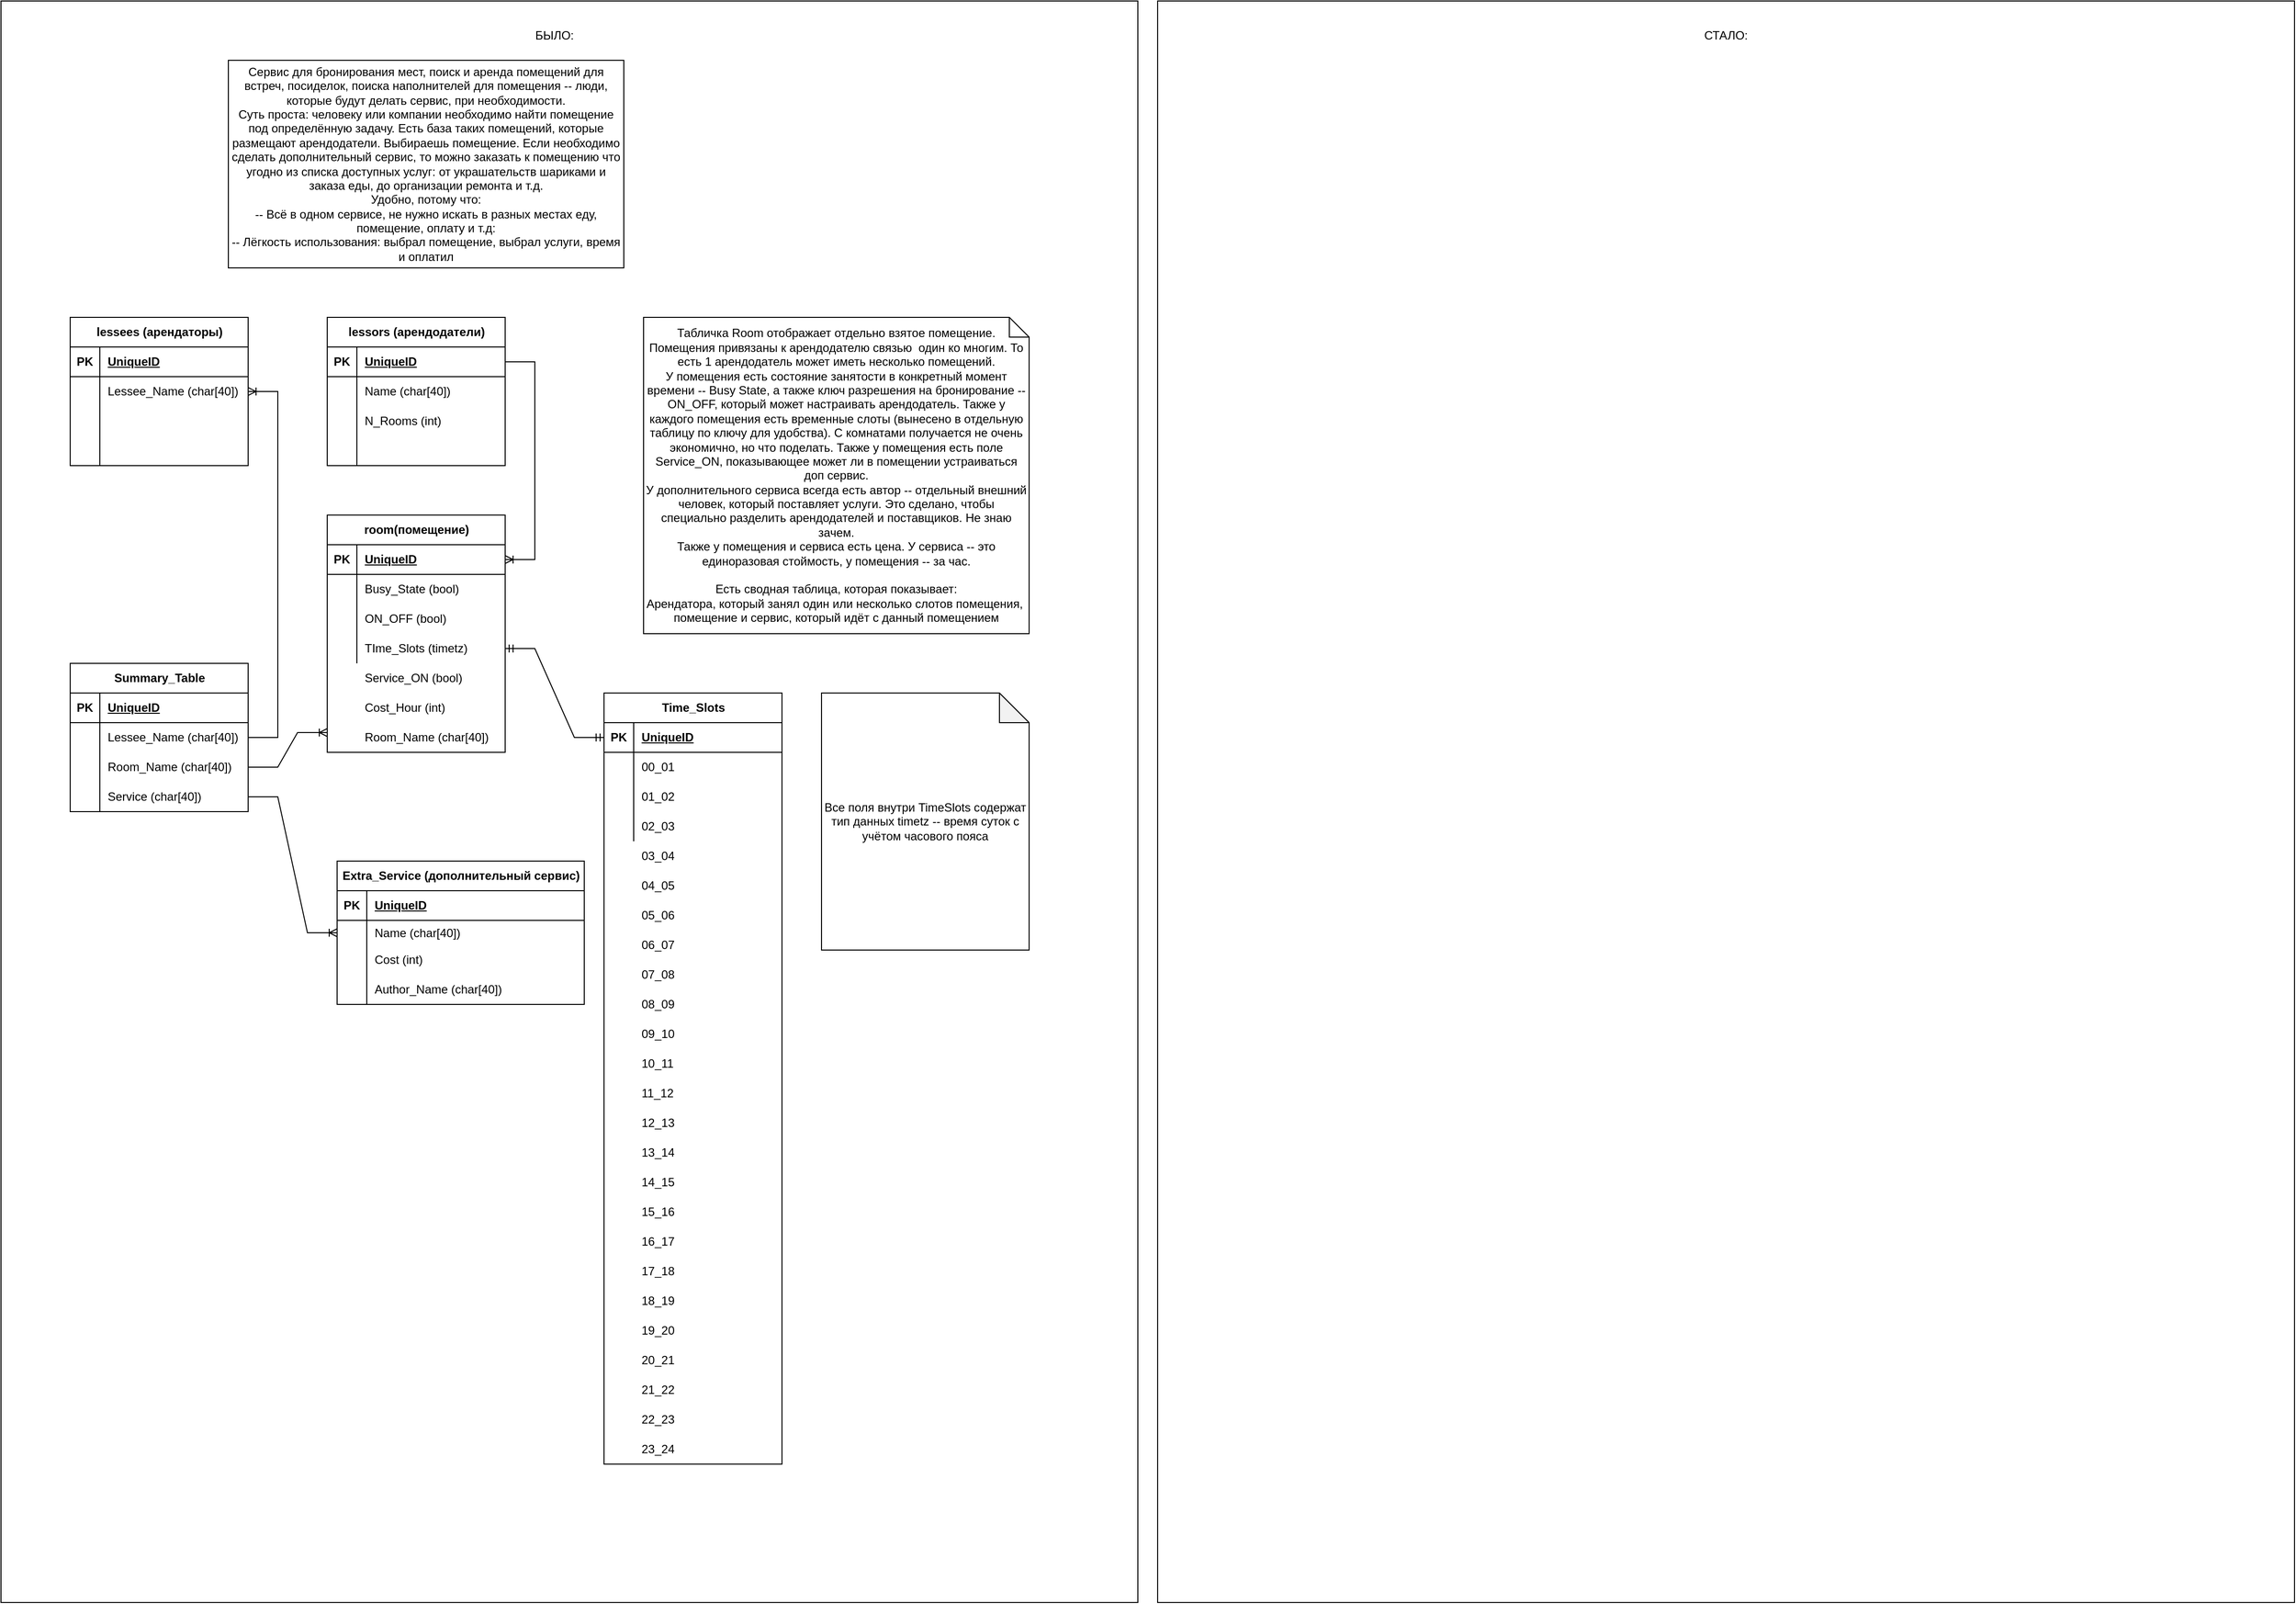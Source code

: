 <mxfile version="23.1.4" type="github">
  <diagram name="Страница — 1" id="QHvuzM4_7bhTK4eV4_A3">
    <mxGraphModel dx="1509" dy="1982" grid="1" gridSize="10" guides="1" tooltips="1" connect="1" arrows="1" fold="1" page="1" pageScale="1" pageWidth="827" pageHeight="1169" math="0" shadow="0">
      <root>
        <mxCell id="0" />
        <mxCell id="1" parent="0" />
        <mxCell id="b9qNtKHtkwHWVIjcZraK-2" value="" style="rounded=0;whiteSpace=wrap;html=1;" vertex="1" parent="1">
          <mxGeometry x="50" y="-10" width="1150" height="1620" as="geometry" />
        </mxCell>
        <mxCell id="x81Ue8g9M6F_Q3Sx8tyr-3" value="Сервис для бронирования мест, поиск и аренда помещений для встреч, посиделок, поиска наполнителей для помещения -- люди, которые будут делать сервис, при необходимости.&lt;br&gt;Суть проста: человеку или компании необходимо найти помещение под определённую задачу. Есть база таких помещений, которые размещают арендодатели. Выбираешь помещение. Если необходимо сделать дополнительный сервис, то можно заказать к помещению что угодно из списка доступных услуг: от украшательств шариками и заказа еды, до организации ремонта и т.д.&lt;br&gt;Удобно, потому что:&lt;br&gt;-- Всё в одном сервисе, не нужно искать в разных местах еду, помещение, оплату и т.д:&lt;br&gt;-- Лёгкость использования: выбрал помещение, выбрал услуги, время и оплатил" style="rounded=0;whiteSpace=wrap;html=1;" parent="1" vertex="1">
          <mxGeometry x="280" y="50" width="400" height="210" as="geometry" />
        </mxCell>
        <mxCell id="x81Ue8g9M6F_Q3Sx8tyr-5" value="lessees (арендаторы)" style="shape=table;startSize=30;container=1;collapsible=1;childLayout=tableLayout;fixedRows=1;rowLines=0;fontStyle=1;align=center;resizeLast=1;html=1;" parent="1" vertex="1">
          <mxGeometry x="120" y="310" width="180" height="150" as="geometry" />
        </mxCell>
        <mxCell id="x81Ue8g9M6F_Q3Sx8tyr-6" value="" style="shape=tableRow;horizontal=0;startSize=0;swimlaneHead=0;swimlaneBody=0;fillColor=none;collapsible=0;dropTarget=0;points=[[0,0.5],[1,0.5]];portConstraint=eastwest;top=0;left=0;right=0;bottom=1;" parent="x81Ue8g9M6F_Q3Sx8tyr-5" vertex="1">
          <mxGeometry y="30" width="180" height="30" as="geometry" />
        </mxCell>
        <mxCell id="x81Ue8g9M6F_Q3Sx8tyr-7" value="PK" style="shape=partialRectangle;connectable=0;fillColor=none;top=0;left=0;bottom=0;right=0;fontStyle=1;overflow=hidden;whiteSpace=wrap;html=1;" parent="x81Ue8g9M6F_Q3Sx8tyr-6" vertex="1">
          <mxGeometry width="30" height="30" as="geometry">
            <mxRectangle width="30" height="30" as="alternateBounds" />
          </mxGeometry>
        </mxCell>
        <mxCell id="x81Ue8g9M6F_Q3Sx8tyr-8" value="UniqueID" style="shape=partialRectangle;connectable=0;fillColor=none;top=0;left=0;bottom=0;right=0;align=left;spacingLeft=6;fontStyle=5;overflow=hidden;whiteSpace=wrap;html=1;" parent="x81Ue8g9M6F_Q3Sx8tyr-6" vertex="1">
          <mxGeometry x="30" width="150" height="30" as="geometry">
            <mxRectangle width="150" height="30" as="alternateBounds" />
          </mxGeometry>
        </mxCell>
        <mxCell id="x81Ue8g9M6F_Q3Sx8tyr-9" value="" style="shape=tableRow;horizontal=0;startSize=0;swimlaneHead=0;swimlaneBody=0;fillColor=none;collapsible=0;dropTarget=0;points=[[0,0.5],[1,0.5]];portConstraint=eastwest;top=0;left=0;right=0;bottom=0;" parent="x81Ue8g9M6F_Q3Sx8tyr-5" vertex="1">
          <mxGeometry y="60" width="180" height="30" as="geometry" />
        </mxCell>
        <mxCell id="x81Ue8g9M6F_Q3Sx8tyr-10" value="" style="shape=partialRectangle;connectable=0;fillColor=none;top=0;left=0;bottom=0;right=0;editable=1;overflow=hidden;whiteSpace=wrap;html=1;" parent="x81Ue8g9M6F_Q3Sx8tyr-9" vertex="1">
          <mxGeometry width="30" height="30" as="geometry">
            <mxRectangle width="30" height="30" as="alternateBounds" />
          </mxGeometry>
        </mxCell>
        <mxCell id="x81Ue8g9M6F_Q3Sx8tyr-11" value="Lessee_Name (char[40])" style="shape=partialRectangle;connectable=0;fillColor=none;top=0;left=0;bottom=0;right=0;align=left;spacingLeft=6;overflow=hidden;whiteSpace=wrap;html=1;" parent="x81Ue8g9M6F_Q3Sx8tyr-9" vertex="1">
          <mxGeometry x="30" width="150" height="30" as="geometry">
            <mxRectangle width="150" height="30" as="alternateBounds" />
          </mxGeometry>
        </mxCell>
        <mxCell id="x81Ue8g9M6F_Q3Sx8tyr-12" value="" style="shape=tableRow;horizontal=0;startSize=0;swimlaneHead=0;swimlaneBody=0;fillColor=none;collapsible=0;dropTarget=0;points=[[0,0.5],[1,0.5]];portConstraint=eastwest;top=0;left=0;right=0;bottom=0;" parent="x81Ue8g9M6F_Q3Sx8tyr-5" vertex="1">
          <mxGeometry y="90" width="180" height="30" as="geometry" />
        </mxCell>
        <mxCell id="x81Ue8g9M6F_Q3Sx8tyr-13" value="" style="shape=partialRectangle;connectable=0;fillColor=none;top=0;left=0;bottom=0;right=0;editable=1;overflow=hidden;whiteSpace=wrap;html=1;" parent="x81Ue8g9M6F_Q3Sx8tyr-12" vertex="1">
          <mxGeometry width="30" height="30" as="geometry">
            <mxRectangle width="30" height="30" as="alternateBounds" />
          </mxGeometry>
        </mxCell>
        <mxCell id="x81Ue8g9M6F_Q3Sx8tyr-14" value="" style="shape=partialRectangle;connectable=0;fillColor=none;top=0;left=0;bottom=0;right=0;align=left;spacingLeft=6;overflow=hidden;whiteSpace=wrap;html=1;" parent="x81Ue8g9M6F_Q3Sx8tyr-12" vertex="1">
          <mxGeometry x="30" width="150" height="30" as="geometry">
            <mxRectangle width="150" height="30" as="alternateBounds" />
          </mxGeometry>
        </mxCell>
        <mxCell id="x81Ue8g9M6F_Q3Sx8tyr-15" value="" style="shape=tableRow;horizontal=0;startSize=0;swimlaneHead=0;swimlaneBody=0;fillColor=none;collapsible=0;dropTarget=0;points=[[0,0.5],[1,0.5]];portConstraint=eastwest;top=0;left=0;right=0;bottom=0;" parent="x81Ue8g9M6F_Q3Sx8tyr-5" vertex="1">
          <mxGeometry y="120" width="180" height="30" as="geometry" />
        </mxCell>
        <mxCell id="x81Ue8g9M6F_Q3Sx8tyr-16" value="" style="shape=partialRectangle;connectable=0;fillColor=none;top=0;left=0;bottom=0;right=0;editable=1;overflow=hidden;whiteSpace=wrap;html=1;" parent="x81Ue8g9M6F_Q3Sx8tyr-15" vertex="1">
          <mxGeometry width="30" height="30" as="geometry">
            <mxRectangle width="30" height="30" as="alternateBounds" />
          </mxGeometry>
        </mxCell>
        <mxCell id="x81Ue8g9M6F_Q3Sx8tyr-17" value="" style="shape=partialRectangle;connectable=0;fillColor=none;top=0;left=0;bottom=0;right=0;align=left;spacingLeft=6;overflow=hidden;whiteSpace=wrap;html=1;" parent="x81Ue8g9M6F_Q3Sx8tyr-15" vertex="1">
          <mxGeometry x="30" width="150" height="30" as="geometry">
            <mxRectangle width="150" height="30" as="alternateBounds" />
          </mxGeometry>
        </mxCell>
        <mxCell id="x81Ue8g9M6F_Q3Sx8tyr-18" value="lessors (арендодатели)" style="shape=table;startSize=30;container=1;collapsible=1;childLayout=tableLayout;fixedRows=1;rowLines=0;fontStyle=1;align=center;resizeLast=1;html=1;" parent="1" vertex="1">
          <mxGeometry x="380" y="310" width="180" height="150" as="geometry" />
        </mxCell>
        <mxCell id="x81Ue8g9M6F_Q3Sx8tyr-19" value="" style="shape=tableRow;horizontal=0;startSize=0;swimlaneHead=0;swimlaneBody=0;fillColor=none;collapsible=0;dropTarget=0;points=[[0,0.5],[1,0.5]];portConstraint=eastwest;top=0;left=0;right=0;bottom=1;" parent="x81Ue8g9M6F_Q3Sx8tyr-18" vertex="1">
          <mxGeometry y="30" width="180" height="30" as="geometry" />
        </mxCell>
        <mxCell id="x81Ue8g9M6F_Q3Sx8tyr-20" value="PK" style="shape=partialRectangle;connectable=0;fillColor=none;top=0;left=0;bottom=0;right=0;fontStyle=1;overflow=hidden;whiteSpace=wrap;html=1;" parent="x81Ue8g9M6F_Q3Sx8tyr-19" vertex="1">
          <mxGeometry width="30" height="30" as="geometry">
            <mxRectangle width="30" height="30" as="alternateBounds" />
          </mxGeometry>
        </mxCell>
        <mxCell id="x81Ue8g9M6F_Q3Sx8tyr-21" value="UniqueID" style="shape=partialRectangle;connectable=0;fillColor=none;top=0;left=0;bottom=0;right=0;align=left;spacingLeft=6;fontStyle=5;overflow=hidden;whiteSpace=wrap;html=1;" parent="x81Ue8g9M6F_Q3Sx8tyr-19" vertex="1">
          <mxGeometry x="30" width="150" height="30" as="geometry">
            <mxRectangle width="150" height="30" as="alternateBounds" />
          </mxGeometry>
        </mxCell>
        <mxCell id="x81Ue8g9M6F_Q3Sx8tyr-22" value="" style="shape=tableRow;horizontal=0;startSize=0;swimlaneHead=0;swimlaneBody=0;fillColor=none;collapsible=0;dropTarget=0;points=[[0,0.5],[1,0.5]];portConstraint=eastwest;top=0;left=0;right=0;bottom=0;" parent="x81Ue8g9M6F_Q3Sx8tyr-18" vertex="1">
          <mxGeometry y="60" width="180" height="30" as="geometry" />
        </mxCell>
        <mxCell id="x81Ue8g9M6F_Q3Sx8tyr-23" value="" style="shape=partialRectangle;connectable=0;fillColor=none;top=0;left=0;bottom=0;right=0;editable=1;overflow=hidden;whiteSpace=wrap;html=1;" parent="x81Ue8g9M6F_Q3Sx8tyr-22" vertex="1">
          <mxGeometry width="30" height="30" as="geometry">
            <mxRectangle width="30" height="30" as="alternateBounds" />
          </mxGeometry>
        </mxCell>
        <mxCell id="x81Ue8g9M6F_Q3Sx8tyr-24" value="Name (char[40])" style="shape=partialRectangle;connectable=0;fillColor=none;top=0;left=0;bottom=0;right=0;align=left;spacingLeft=6;overflow=hidden;whiteSpace=wrap;html=1;" parent="x81Ue8g9M6F_Q3Sx8tyr-22" vertex="1">
          <mxGeometry x="30" width="150" height="30" as="geometry">
            <mxRectangle width="150" height="30" as="alternateBounds" />
          </mxGeometry>
        </mxCell>
        <mxCell id="x81Ue8g9M6F_Q3Sx8tyr-25" value="" style="shape=tableRow;horizontal=0;startSize=0;swimlaneHead=0;swimlaneBody=0;fillColor=none;collapsible=0;dropTarget=0;points=[[0,0.5],[1,0.5]];portConstraint=eastwest;top=0;left=0;right=0;bottom=0;" parent="x81Ue8g9M6F_Q3Sx8tyr-18" vertex="1">
          <mxGeometry y="90" width="180" height="30" as="geometry" />
        </mxCell>
        <mxCell id="x81Ue8g9M6F_Q3Sx8tyr-26" value="" style="shape=partialRectangle;connectable=0;fillColor=none;top=0;left=0;bottom=0;right=0;editable=1;overflow=hidden;whiteSpace=wrap;html=1;" parent="x81Ue8g9M6F_Q3Sx8tyr-25" vertex="1">
          <mxGeometry width="30" height="30" as="geometry">
            <mxRectangle width="30" height="30" as="alternateBounds" />
          </mxGeometry>
        </mxCell>
        <mxCell id="x81Ue8g9M6F_Q3Sx8tyr-27" value="N_Rooms (int)" style="shape=partialRectangle;connectable=0;fillColor=none;top=0;left=0;bottom=0;right=0;align=left;spacingLeft=6;overflow=hidden;whiteSpace=wrap;html=1;" parent="x81Ue8g9M6F_Q3Sx8tyr-25" vertex="1">
          <mxGeometry x="30" width="150" height="30" as="geometry">
            <mxRectangle width="150" height="30" as="alternateBounds" />
          </mxGeometry>
        </mxCell>
        <mxCell id="x81Ue8g9M6F_Q3Sx8tyr-28" value="" style="shape=tableRow;horizontal=0;startSize=0;swimlaneHead=0;swimlaneBody=0;fillColor=none;collapsible=0;dropTarget=0;points=[[0,0.5],[1,0.5]];portConstraint=eastwest;top=0;left=0;right=0;bottom=0;" parent="x81Ue8g9M6F_Q3Sx8tyr-18" vertex="1">
          <mxGeometry y="120" width="180" height="30" as="geometry" />
        </mxCell>
        <mxCell id="x81Ue8g9M6F_Q3Sx8tyr-29" value="" style="shape=partialRectangle;connectable=0;fillColor=none;top=0;left=0;bottom=0;right=0;editable=1;overflow=hidden;whiteSpace=wrap;html=1;" parent="x81Ue8g9M6F_Q3Sx8tyr-28" vertex="1">
          <mxGeometry width="30" height="30" as="geometry">
            <mxRectangle width="30" height="30" as="alternateBounds" />
          </mxGeometry>
        </mxCell>
        <mxCell id="x81Ue8g9M6F_Q3Sx8tyr-30" value="" style="shape=partialRectangle;connectable=0;fillColor=none;top=0;left=0;bottom=0;right=0;align=left;spacingLeft=6;overflow=hidden;whiteSpace=wrap;html=1;" parent="x81Ue8g9M6F_Q3Sx8tyr-28" vertex="1">
          <mxGeometry x="30" width="150" height="30" as="geometry">
            <mxRectangle width="150" height="30" as="alternateBounds" />
          </mxGeometry>
        </mxCell>
        <mxCell id="x81Ue8g9M6F_Q3Sx8tyr-32" value="room(помещение)" style="shape=table;startSize=30;container=1;collapsible=1;childLayout=tableLayout;fixedRows=1;rowLines=0;fontStyle=1;align=center;resizeLast=1;html=1;" parent="1" vertex="1">
          <mxGeometry x="380" y="510" width="180" height="240" as="geometry" />
        </mxCell>
        <mxCell id="x81Ue8g9M6F_Q3Sx8tyr-33" value="" style="shape=tableRow;horizontal=0;startSize=0;swimlaneHead=0;swimlaneBody=0;fillColor=none;collapsible=0;dropTarget=0;points=[[0,0.5],[1,0.5]];portConstraint=eastwest;top=0;left=0;right=0;bottom=1;" parent="x81Ue8g9M6F_Q3Sx8tyr-32" vertex="1">
          <mxGeometry y="30" width="180" height="30" as="geometry" />
        </mxCell>
        <mxCell id="x81Ue8g9M6F_Q3Sx8tyr-34" value="PK" style="shape=partialRectangle;connectable=0;fillColor=none;top=0;left=0;bottom=0;right=0;fontStyle=1;overflow=hidden;whiteSpace=wrap;html=1;" parent="x81Ue8g9M6F_Q3Sx8tyr-33" vertex="1">
          <mxGeometry width="30" height="30" as="geometry">
            <mxRectangle width="30" height="30" as="alternateBounds" />
          </mxGeometry>
        </mxCell>
        <mxCell id="x81Ue8g9M6F_Q3Sx8tyr-35" value="UniqueID" style="shape=partialRectangle;connectable=0;fillColor=none;top=0;left=0;bottom=0;right=0;align=left;spacingLeft=6;fontStyle=5;overflow=hidden;whiteSpace=wrap;html=1;" parent="x81Ue8g9M6F_Q3Sx8tyr-33" vertex="1">
          <mxGeometry x="30" width="150" height="30" as="geometry">
            <mxRectangle width="150" height="30" as="alternateBounds" />
          </mxGeometry>
        </mxCell>
        <mxCell id="x81Ue8g9M6F_Q3Sx8tyr-36" value="" style="shape=tableRow;horizontal=0;startSize=0;swimlaneHead=0;swimlaneBody=0;fillColor=none;collapsible=0;dropTarget=0;points=[[0,0.5],[1,0.5]];portConstraint=eastwest;top=0;left=0;right=0;bottom=0;" parent="x81Ue8g9M6F_Q3Sx8tyr-32" vertex="1">
          <mxGeometry y="60" width="180" height="30" as="geometry" />
        </mxCell>
        <mxCell id="x81Ue8g9M6F_Q3Sx8tyr-37" value="" style="shape=partialRectangle;connectable=0;fillColor=none;top=0;left=0;bottom=0;right=0;editable=1;overflow=hidden;whiteSpace=wrap;html=1;" parent="x81Ue8g9M6F_Q3Sx8tyr-36" vertex="1">
          <mxGeometry width="30" height="30" as="geometry">
            <mxRectangle width="30" height="30" as="alternateBounds" />
          </mxGeometry>
        </mxCell>
        <mxCell id="x81Ue8g9M6F_Q3Sx8tyr-38" value="Busy_State (bool)" style="shape=partialRectangle;connectable=0;fillColor=none;top=0;left=0;bottom=0;right=0;align=left;spacingLeft=6;overflow=hidden;whiteSpace=wrap;html=1;" parent="x81Ue8g9M6F_Q3Sx8tyr-36" vertex="1">
          <mxGeometry x="30" width="150" height="30" as="geometry">
            <mxRectangle width="150" height="30" as="alternateBounds" />
          </mxGeometry>
        </mxCell>
        <mxCell id="x81Ue8g9M6F_Q3Sx8tyr-39" value="" style="shape=tableRow;horizontal=0;startSize=0;swimlaneHead=0;swimlaneBody=0;fillColor=none;collapsible=0;dropTarget=0;points=[[0,0.5],[1,0.5]];portConstraint=eastwest;top=0;left=0;right=0;bottom=0;" parent="x81Ue8g9M6F_Q3Sx8tyr-32" vertex="1">
          <mxGeometry y="90" width="180" height="30" as="geometry" />
        </mxCell>
        <mxCell id="x81Ue8g9M6F_Q3Sx8tyr-40" value="" style="shape=partialRectangle;connectable=0;fillColor=none;top=0;left=0;bottom=0;right=0;editable=1;overflow=hidden;whiteSpace=wrap;html=1;" parent="x81Ue8g9M6F_Q3Sx8tyr-39" vertex="1">
          <mxGeometry width="30" height="30" as="geometry">
            <mxRectangle width="30" height="30" as="alternateBounds" />
          </mxGeometry>
        </mxCell>
        <mxCell id="x81Ue8g9M6F_Q3Sx8tyr-41" value="ON_OFF (bool)" style="shape=partialRectangle;connectable=0;fillColor=none;top=0;left=0;bottom=0;right=0;align=left;spacingLeft=6;overflow=hidden;whiteSpace=wrap;html=1;" parent="x81Ue8g9M6F_Q3Sx8tyr-39" vertex="1">
          <mxGeometry x="30" width="150" height="30" as="geometry">
            <mxRectangle width="150" height="30" as="alternateBounds" />
          </mxGeometry>
        </mxCell>
        <mxCell id="x81Ue8g9M6F_Q3Sx8tyr-42" value="" style="shape=tableRow;horizontal=0;startSize=0;swimlaneHead=0;swimlaneBody=0;fillColor=none;collapsible=0;dropTarget=0;points=[[0,0.5],[1,0.5]];portConstraint=eastwest;top=0;left=0;right=0;bottom=0;" parent="x81Ue8g9M6F_Q3Sx8tyr-32" vertex="1">
          <mxGeometry y="120" width="180" height="30" as="geometry" />
        </mxCell>
        <mxCell id="x81Ue8g9M6F_Q3Sx8tyr-43" value="" style="shape=partialRectangle;connectable=0;fillColor=none;top=0;left=0;bottom=0;right=0;editable=1;overflow=hidden;whiteSpace=wrap;html=1;" parent="x81Ue8g9M6F_Q3Sx8tyr-42" vertex="1">
          <mxGeometry width="30" height="30" as="geometry">
            <mxRectangle width="30" height="30" as="alternateBounds" />
          </mxGeometry>
        </mxCell>
        <mxCell id="x81Ue8g9M6F_Q3Sx8tyr-44" value="TIme_Slots (timetz)" style="shape=partialRectangle;connectable=0;fillColor=none;top=0;left=0;bottom=0;right=0;align=left;spacingLeft=6;overflow=hidden;whiteSpace=wrap;html=1;" parent="x81Ue8g9M6F_Q3Sx8tyr-42" vertex="1">
          <mxGeometry x="30" width="150" height="30" as="geometry">
            <mxRectangle width="150" height="30" as="alternateBounds" />
          </mxGeometry>
        </mxCell>
        <mxCell id="x81Ue8g9M6F_Q3Sx8tyr-46" value="Табличка Room отображает отдельно взятое помещение.&lt;br&gt;Помещения привязаны к арендодателю связью&amp;nbsp; один ко многим. То есть 1 арендодатель может иметь несколько помещений.&lt;br&gt;У помещения есть состояние занятости в конкретный момент времени -- Busy State, а также ключ разрешения на бронирование -- ON_OFF, который может настраивать арендодатель. Также у каждого помещения есть временные слоты (вынесено в отдельную таблицу по ключу для удобства). С комнатами получается не очень экономично, но что поделать. Также у помещения есть поле Service_ON, показывающее может ли в помещении устраиваться доп сервис.&lt;br&gt;У дополнительного сервиса всегда есть автор -- отдельный внешний человек, который поставляет услуги. Это сделано, чтобы специально разделить арендодателей и поставщиков. Не знаю зачем.&lt;br&gt;Также у помещения и сервиса есть цена. У сервиса -- это единоразовая стоймость, у помещения -- за час.&lt;br&gt;&lt;br&gt;Есть сводная таблица, которая показывает:&lt;br&gt;Арендатора, который занял один или несколько слотов помещения,&amp;nbsp; помещение и сервис, который идёт с данный помещением" style="shape=note;size=20;whiteSpace=wrap;html=1;" parent="1" vertex="1">
          <mxGeometry x="700" y="310" width="390" height="320" as="geometry" />
        </mxCell>
        <mxCell id="x81Ue8g9M6F_Q3Sx8tyr-47" value="" style="edgeStyle=entityRelationEdgeStyle;fontSize=12;html=1;endArrow=ERoneToMany;rounded=0;entryX=1;entryY=0.5;entryDx=0;entryDy=0;exitX=1;exitY=0.5;exitDx=0;exitDy=0;" parent="1" source="x81Ue8g9M6F_Q3Sx8tyr-19" target="x81Ue8g9M6F_Q3Sx8tyr-33" edge="1">
          <mxGeometry width="100" height="100" relative="1" as="geometry">
            <mxPoint x="600" y="480" as="sourcePoint" />
            <mxPoint x="670" y="450" as="targetPoint" />
            <Array as="points">
              <mxPoint x="590" y="530" />
              <mxPoint x="680" y="490" />
              <mxPoint x="260" y="785" />
              <mxPoint x="320" y="530" />
            </Array>
          </mxGeometry>
        </mxCell>
        <mxCell id="x81Ue8g9M6F_Q3Sx8tyr-48" value="Time_Slots" style="shape=table;startSize=30;container=1;collapsible=1;childLayout=tableLayout;fixedRows=1;rowLines=0;fontStyle=1;align=center;resizeLast=1;html=1;" parent="1" vertex="1">
          <mxGeometry x="660" y="690" width="180" height="780" as="geometry" />
        </mxCell>
        <mxCell id="x81Ue8g9M6F_Q3Sx8tyr-49" value="" style="shape=tableRow;horizontal=0;startSize=0;swimlaneHead=0;swimlaneBody=0;fillColor=none;collapsible=0;dropTarget=0;points=[[0,0.5],[1,0.5]];portConstraint=eastwest;top=0;left=0;right=0;bottom=1;" parent="x81Ue8g9M6F_Q3Sx8tyr-48" vertex="1">
          <mxGeometry y="30" width="180" height="30" as="geometry" />
        </mxCell>
        <mxCell id="x81Ue8g9M6F_Q3Sx8tyr-50" value="PK" style="shape=partialRectangle;connectable=0;fillColor=none;top=0;left=0;bottom=0;right=0;fontStyle=1;overflow=hidden;whiteSpace=wrap;html=1;" parent="x81Ue8g9M6F_Q3Sx8tyr-49" vertex="1">
          <mxGeometry width="30" height="30" as="geometry">
            <mxRectangle width="30" height="30" as="alternateBounds" />
          </mxGeometry>
        </mxCell>
        <mxCell id="x81Ue8g9M6F_Q3Sx8tyr-51" value="UniqueID" style="shape=partialRectangle;connectable=0;fillColor=none;top=0;left=0;bottom=0;right=0;align=left;spacingLeft=6;fontStyle=5;overflow=hidden;whiteSpace=wrap;html=1;" parent="x81Ue8g9M6F_Q3Sx8tyr-49" vertex="1">
          <mxGeometry x="30" width="150" height="30" as="geometry">
            <mxRectangle width="150" height="30" as="alternateBounds" />
          </mxGeometry>
        </mxCell>
        <mxCell id="x81Ue8g9M6F_Q3Sx8tyr-52" value="" style="shape=tableRow;horizontal=0;startSize=0;swimlaneHead=0;swimlaneBody=0;fillColor=none;collapsible=0;dropTarget=0;points=[[0,0.5],[1,0.5]];portConstraint=eastwest;top=0;left=0;right=0;bottom=0;" parent="x81Ue8g9M6F_Q3Sx8tyr-48" vertex="1">
          <mxGeometry y="60" width="180" height="30" as="geometry" />
        </mxCell>
        <mxCell id="x81Ue8g9M6F_Q3Sx8tyr-53" value="" style="shape=partialRectangle;connectable=0;fillColor=none;top=0;left=0;bottom=0;right=0;editable=1;overflow=hidden;whiteSpace=wrap;html=1;" parent="x81Ue8g9M6F_Q3Sx8tyr-52" vertex="1">
          <mxGeometry width="30" height="30" as="geometry">
            <mxRectangle width="30" height="30" as="alternateBounds" />
          </mxGeometry>
        </mxCell>
        <mxCell id="x81Ue8g9M6F_Q3Sx8tyr-54" value="00_01" style="shape=partialRectangle;connectable=0;fillColor=none;top=0;left=0;bottom=0;right=0;align=left;spacingLeft=6;overflow=hidden;whiteSpace=wrap;html=1;" parent="x81Ue8g9M6F_Q3Sx8tyr-52" vertex="1">
          <mxGeometry x="30" width="150" height="30" as="geometry">
            <mxRectangle width="150" height="30" as="alternateBounds" />
          </mxGeometry>
        </mxCell>
        <mxCell id="x81Ue8g9M6F_Q3Sx8tyr-55" value="" style="shape=tableRow;horizontal=0;startSize=0;swimlaneHead=0;swimlaneBody=0;fillColor=none;collapsible=0;dropTarget=0;points=[[0,0.5],[1,0.5]];portConstraint=eastwest;top=0;left=0;right=0;bottom=0;" parent="x81Ue8g9M6F_Q3Sx8tyr-48" vertex="1">
          <mxGeometry y="90" width="180" height="30" as="geometry" />
        </mxCell>
        <mxCell id="x81Ue8g9M6F_Q3Sx8tyr-56" value="" style="shape=partialRectangle;connectable=0;fillColor=none;top=0;left=0;bottom=0;right=0;editable=1;overflow=hidden;whiteSpace=wrap;html=1;" parent="x81Ue8g9M6F_Q3Sx8tyr-55" vertex="1">
          <mxGeometry width="30" height="30" as="geometry">
            <mxRectangle width="30" height="30" as="alternateBounds" />
          </mxGeometry>
        </mxCell>
        <mxCell id="x81Ue8g9M6F_Q3Sx8tyr-57" value="01_02" style="shape=partialRectangle;connectable=0;fillColor=none;top=0;left=0;bottom=0;right=0;align=left;spacingLeft=6;overflow=hidden;whiteSpace=wrap;html=1;" parent="x81Ue8g9M6F_Q3Sx8tyr-55" vertex="1">
          <mxGeometry x="30" width="150" height="30" as="geometry">
            <mxRectangle width="150" height="30" as="alternateBounds" />
          </mxGeometry>
        </mxCell>
        <mxCell id="x81Ue8g9M6F_Q3Sx8tyr-58" value="" style="shape=tableRow;horizontal=0;startSize=0;swimlaneHead=0;swimlaneBody=0;fillColor=none;collapsible=0;dropTarget=0;points=[[0,0.5],[1,0.5]];portConstraint=eastwest;top=0;left=0;right=0;bottom=0;" parent="x81Ue8g9M6F_Q3Sx8tyr-48" vertex="1">
          <mxGeometry y="120" width="180" height="30" as="geometry" />
        </mxCell>
        <mxCell id="x81Ue8g9M6F_Q3Sx8tyr-59" value="" style="shape=partialRectangle;connectable=0;fillColor=none;top=0;left=0;bottom=0;right=0;editable=1;overflow=hidden;whiteSpace=wrap;html=1;" parent="x81Ue8g9M6F_Q3Sx8tyr-58" vertex="1">
          <mxGeometry width="30" height="30" as="geometry">
            <mxRectangle width="30" height="30" as="alternateBounds" />
          </mxGeometry>
        </mxCell>
        <mxCell id="x81Ue8g9M6F_Q3Sx8tyr-60" value="02_03" style="shape=partialRectangle;connectable=0;fillColor=none;top=0;left=0;bottom=0;right=0;align=left;spacingLeft=6;overflow=hidden;whiteSpace=wrap;html=1;" parent="x81Ue8g9M6F_Q3Sx8tyr-58" vertex="1">
          <mxGeometry x="30" width="150" height="30" as="geometry">
            <mxRectangle width="150" height="30" as="alternateBounds" />
          </mxGeometry>
        </mxCell>
        <mxCell id="x81Ue8g9M6F_Q3Sx8tyr-61" value="" style="edgeStyle=entityRelationEdgeStyle;fontSize=12;html=1;endArrow=ERmandOne;startArrow=ERmandOne;rounded=0;" parent="1" source="x81Ue8g9M6F_Q3Sx8tyr-49" target="x81Ue8g9M6F_Q3Sx8tyr-42" edge="1">
          <mxGeometry width="100" height="100" relative="1" as="geometry">
            <mxPoint x="470" y="850" as="sourcePoint" />
            <mxPoint x="570" y="750" as="targetPoint" />
          </mxGeometry>
        </mxCell>
        <mxCell id="x81Ue8g9M6F_Q3Sx8tyr-76" value="" style="shape=partialRectangle;connectable=0;fillColor=none;top=0;left=0;bottom=0;right=0;editable=1;overflow=hidden;whiteSpace=wrap;html=1;" parent="1" vertex="1">
          <mxGeometry x="660" y="840" width="30" height="30" as="geometry">
            <mxRectangle width="30" height="30" as="alternateBounds" />
          </mxGeometry>
        </mxCell>
        <mxCell id="x81Ue8g9M6F_Q3Sx8tyr-77" value="03_04" style="shape=partialRectangle;connectable=0;fillColor=none;top=0;left=0;bottom=0;right=0;align=left;spacingLeft=6;overflow=hidden;whiteSpace=wrap;html=1;" parent="1" vertex="1">
          <mxGeometry x="690" y="840" width="150" height="30" as="geometry">
            <mxRectangle width="150" height="30" as="alternateBounds" />
          </mxGeometry>
        </mxCell>
        <mxCell id="x81Ue8g9M6F_Q3Sx8tyr-78" value="" style="shape=partialRectangle;connectable=0;fillColor=none;top=0;left=0;bottom=0;right=0;editable=1;overflow=hidden;whiteSpace=wrap;html=1;" parent="1" vertex="1">
          <mxGeometry x="660" y="870" width="30" height="30" as="geometry">
            <mxRectangle width="30" height="30" as="alternateBounds" />
          </mxGeometry>
        </mxCell>
        <mxCell id="x81Ue8g9M6F_Q3Sx8tyr-79" value="04_05" style="shape=partialRectangle;connectable=0;fillColor=none;top=0;left=0;bottom=0;right=0;align=left;spacingLeft=6;overflow=hidden;whiteSpace=wrap;html=1;" parent="1" vertex="1">
          <mxGeometry x="690" y="870" width="150" height="30" as="geometry">
            <mxRectangle width="150" height="30" as="alternateBounds" />
          </mxGeometry>
        </mxCell>
        <mxCell id="x81Ue8g9M6F_Q3Sx8tyr-80" value="" style="shape=partialRectangle;connectable=0;fillColor=none;top=0;left=0;bottom=0;right=0;editable=1;overflow=hidden;whiteSpace=wrap;html=1;" parent="1" vertex="1">
          <mxGeometry x="660" y="900" width="30" height="30" as="geometry">
            <mxRectangle width="30" height="30" as="alternateBounds" />
          </mxGeometry>
        </mxCell>
        <mxCell id="x81Ue8g9M6F_Q3Sx8tyr-81" value="05_06" style="shape=partialRectangle;connectable=0;fillColor=none;top=0;left=0;bottom=0;right=0;align=left;spacingLeft=6;overflow=hidden;whiteSpace=wrap;html=1;" parent="1" vertex="1">
          <mxGeometry x="690" y="900" width="150" height="30" as="geometry">
            <mxRectangle width="150" height="30" as="alternateBounds" />
          </mxGeometry>
        </mxCell>
        <mxCell id="x81Ue8g9M6F_Q3Sx8tyr-82" value="" style="shape=partialRectangle;connectable=0;fillColor=none;top=0;left=0;bottom=0;right=0;editable=1;overflow=hidden;whiteSpace=wrap;html=1;" parent="1" vertex="1">
          <mxGeometry x="660" y="930" width="30" height="30" as="geometry">
            <mxRectangle width="30" height="30" as="alternateBounds" />
          </mxGeometry>
        </mxCell>
        <mxCell id="x81Ue8g9M6F_Q3Sx8tyr-83" value="06_07" style="shape=partialRectangle;connectable=0;fillColor=none;top=0;left=0;bottom=0;right=0;align=left;spacingLeft=6;overflow=hidden;whiteSpace=wrap;html=1;" parent="1" vertex="1">
          <mxGeometry x="690" y="930" width="150" height="30" as="geometry">
            <mxRectangle width="150" height="30" as="alternateBounds" />
          </mxGeometry>
        </mxCell>
        <mxCell id="x81Ue8g9M6F_Q3Sx8tyr-84" value="" style="shape=partialRectangle;connectable=0;fillColor=none;top=0;left=0;bottom=0;right=0;editable=1;overflow=hidden;whiteSpace=wrap;html=1;" parent="1" vertex="1">
          <mxGeometry x="660" y="960" width="30" height="30" as="geometry">
            <mxRectangle width="30" height="30" as="alternateBounds" />
          </mxGeometry>
        </mxCell>
        <mxCell id="x81Ue8g9M6F_Q3Sx8tyr-85" value="07_08" style="shape=partialRectangle;connectable=0;fillColor=none;top=0;left=0;bottom=0;right=0;align=left;spacingLeft=6;overflow=hidden;whiteSpace=wrap;html=1;" parent="1" vertex="1">
          <mxGeometry x="690" y="960" width="150" height="30" as="geometry">
            <mxRectangle width="150" height="30" as="alternateBounds" />
          </mxGeometry>
        </mxCell>
        <mxCell id="x81Ue8g9M6F_Q3Sx8tyr-86" value="" style="shape=partialRectangle;connectable=0;fillColor=none;top=0;left=0;bottom=0;right=0;editable=1;overflow=hidden;whiteSpace=wrap;html=1;" parent="1" vertex="1">
          <mxGeometry x="660" y="990" width="30" height="30" as="geometry">
            <mxRectangle width="30" height="30" as="alternateBounds" />
          </mxGeometry>
        </mxCell>
        <mxCell id="x81Ue8g9M6F_Q3Sx8tyr-88" value="" style="shape=partialRectangle;connectable=0;fillColor=none;top=0;left=0;bottom=0;right=0;editable=1;overflow=hidden;whiteSpace=wrap;html=1;" parent="1" vertex="1">
          <mxGeometry x="660" y="990" width="30" height="30" as="geometry">
            <mxRectangle width="30" height="30" as="alternateBounds" />
          </mxGeometry>
        </mxCell>
        <mxCell id="x81Ue8g9M6F_Q3Sx8tyr-89" value="08_09" style="shape=partialRectangle;connectable=0;fillColor=none;top=0;left=0;bottom=0;right=0;align=left;spacingLeft=6;overflow=hidden;whiteSpace=wrap;html=1;" parent="1" vertex="1">
          <mxGeometry x="690" y="990" width="150" height="30" as="geometry">
            <mxRectangle width="150" height="30" as="alternateBounds" />
          </mxGeometry>
        </mxCell>
        <mxCell id="x81Ue8g9M6F_Q3Sx8tyr-90" value="" style="shape=partialRectangle;connectable=0;fillColor=none;top=0;left=0;bottom=0;right=0;editable=1;overflow=hidden;whiteSpace=wrap;html=1;" parent="1" vertex="1">
          <mxGeometry x="660" y="1020" width="30" height="30" as="geometry">
            <mxRectangle width="30" height="30" as="alternateBounds" />
          </mxGeometry>
        </mxCell>
        <mxCell id="x81Ue8g9M6F_Q3Sx8tyr-91" value="09_10" style="shape=partialRectangle;connectable=0;fillColor=none;top=0;left=0;bottom=0;right=0;align=left;spacingLeft=6;overflow=hidden;whiteSpace=wrap;html=1;" parent="1" vertex="1">
          <mxGeometry x="690" y="1020" width="150" height="30" as="geometry">
            <mxRectangle width="150" height="30" as="alternateBounds" />
          </mxGeometry>
        </mxCell>
        <mxCell id="x81Ue8g9M6F_Q3Sx8tyr-92" value="" style="shape=partialRectangle;connectable=0;fillColor=none;top=0;left=0;bottom=0;right=0;editable=1;overflow=hidden;whiteSpace=wrap;html=1;" parent="1" vertex="1">
          <mxGeometry x="660" y="1050" width="30" height="30" as="geometry">
            <mxRectangle width="30" height="30" as="alternateBounds" />
          </mxGeometry>
        </mxCell>
        <mxCell id="x81Ue8g9M6F_Q3Sx8tyr-93" value="10_11" style="shape=partialRectangle;connectable=0;fillColor=none;top=0;left=0;bottom=0;right=0;align=left;spacingLeft=6;overflow=hidden;whiteSpace=wrap;html=1;" parent="1" vertex="1">
          <mxGeometry x="690" y="1050" width="150" height="30" as="geometry">
            <mxRectangle width="150" height="30" as="alternateBounds" />
          </mxGeometry>
        </mxCell>
        <mxCell id="x81Ue8g9M6F_Q3Sx8tyr-94" value="" style="shape=partialRectangle;connectable=0;fillColor=none;top=0;left=0;bottom=0;right=0;editable=1;overflow=hidden;whiteSpace=wrap;html=1;" parent="1" vertex="1">
          <mxGeometry x="660" y="1080" width="30" height="30" as="geometry">
            <mxRectangle width="30" height="30" as="alternateBounds" />
          </mxGeometry>
        </mxCell>
        <mxCell id="x81Ue8g9M6F_Q3Sx8tyr-95" value="11_12" style="shape=partialRectangle;connectable=0;fillColor=none;top=0;left=0;bottom=0;right=0;align=left;spacingLeft=6;overflow=hidden;whiteSpace=wrap;html=1;" parent="1" vertex="1">
          <mxGeometry x="690" y="1080" width="150" height="30" as="geometry">
            <mxRectangle width="150" height="30" as="alternateBounds" />
          </mxGeometry>
        </mxCell>
        <mxCell id="x81Ue8g9M6F_Q3Sx8tyr-96" value="" style="shape=partialRectangle;connectable=0;fillColor=none;top=0;left=0;bottom=0;right=0;editable=1;overflow=hidden;whiteSpace=wrap;html=1;" parent="1" vertex="1">
          <mxGeometry x="660" y="1110" width="30" height="30" as="geometry">
            <mxRectangle width="30" height="30" as="alternateBounds" />
          </mxGeometry>
        </mxCell>
        <mxCell id="x81Ue8g9M6F_Q3Sx8tyr-97" value="12_13" style="shape=partialRectangle;connectable=0;fillColor=none;top=0;left=0;bottom=0;right=0;align=left;spacingLeft=6;overflow=hidden;whiteSpace=wrap;html=1;" parent="1" vertex="1">
          <mxGeometry x="690" y="1110" width="150" height="30" as="geometry">
            <mxRectangle width="150" height="30" as="alternateBounds" />
          </mxGeometry>
        </mxCell>
        <mxCell id="x81Ue8g9M6F_Q3Sx8tyr-98" value="" style="shape=partialRectangle;connectable=0;fillColor=none;top=0;left=0;bottom=0;right=0;editable=1;overflow=hidden;whiteSpace=wrap;html=1;" parent="1" vertex="1">
          <mxGeometry x="660" y="1140" width="30" height="30" as="geometry">
            <mxRectangle width="30" height="30" as="alternateBounds" />
          </mxGeometry>
        </mxCell>
        <mxCell id="x81Ue8g9M6F_Q3Sx8tyr-99" value="13_14" style="shape=partialRectangle;connectable=0;fillColor=none;top=0;left=0;bottom=0;right=0;align=left;spacingLeft=6;overflow=hidden;whiteSpace=wrap;html=1;" parent="1" vertex="1">
          <mxGeometry x="690" y="1140" width="150" height="30" as="geometry">
            <mxRectangle width="150" height="30" as="alternateBounds" />
          </mxGeometry>
        </mxCell>
        <mxCell id="x81Ue8g9M6F_Q3Sx8tyr-100" value="" style="shape=partialRectangle;connectable=0;fillColor=none;top=0;left=0;bottom=0;right=0;editable=1;overflow=hidden;whiteSpace=wrap;html=1;" parent="1" vertex="1">
          <mxGeometry x="660" y="1170" width="30" height="30" as="geometry">
            <mxRectangle width="30" height="30" as="alternateBounds" />
          </mxGeometry>
        </mxCell>
        <mxCell id="x81Ue8g9M6F_Q3Sx8tyr-101" value="14_15" style="shape=partialRectangle;connectable=0;fillColor=none;top=0;left=0;bottom=0;right=0;align=left;spacingLeft=6;overflow=hidden;whiteSpace=wrap;html=1;" parent="1" vertex="1">
          <mxGeometry x="690" y="1170" width="150" height="30" as="geometry">
            <mxRectangle width="150" height="30" as="alternateBounds" />
          </mxGeometry>
        </mxCell>
        <mxCell id="x81Ue8g9M6F_Q3Sx8tyr-102" value="" style="shape=partialRectangle;connectable=0;fillColor=none;top=0;left=0;bottom=0;right=0;editable=1;overflow=hidden;whiteSpace=wrap;html=1;" parent="1" vertex="1">
          <mxGeometry x="660" y="1200" width="30" height="30" as="geometry">
            <mxRectangle width="30" height="30" as="alternateBounds" />
          </mxGeometry>
        </mxCell>
        <mxCell id="x81Ue8g9M6F_Q3Sx8tyr-103" value="15_16" style="shape=partialRectangle;connectable=0;fillColor=none;top=0;left=0;bottom=0;right=0;align=left;spacingLeft=6;overflow=hidden;whiteSpace=wrap;html=1;" parent="1" vertex="1">
          <mxGeometry x="690" y="1200" width="150" height="30" as="geometry">
            <mxRectangle width="150" height="30" as="alternateBounds" />
          </mxGeometry>
        </mxCell>
        <mxCell id="x81Ue8g9M6F_Q3Sx8tyr-104" value="" style="shape=partialRectangle;connectable=0;fillColor=none;top=0;left=0;bottom=0;right=0;editable=1;overflow=hidden;whiteSpace=wrap;html=1;" parent="1" vertex="1">
          <mxGeometry x="660" y="1230" width="30" height="30" as="geometry">
            <mxRectangle width="30" height="30" as="alternateBounds" />
          </mxGeometry>
        </mxCell>
        <mxCell id="x81Ue8g9M6F_Q3Sx8tyr-105" value="16_17" style="shape=partialRectangle;connectable=0;fillColor=none;top=0;left=0;bottom=0;right=0;align=left;spacingLeft=6;overflow=hidden;whiteSpace=wrap;html=1;" parent="1" vertex="1">
          <mxGeometry x="690" y="1230" width="150" height="30" as="geometry">
            <mxRectangle width="150" height="30" as="alternateBounds" />
          </mxGeometry>
        </mxCell>
        <mxCell id="x81Ue8g9M6F_Q3Sx8tyr-106" value="" style="shape=partialRectangle;connectable=0;fillColor=none;top=0;left=0;bottom=0;right=0;editable=1;overflow=hidden;whiteSpace=wrap;html=1;" parent="1" vertex="1">
          <mxGeometry x="660" y="1260" width="30" height="30" as="geometry">
            <mxRectangle width="30" height="30" as="alternateBounds" />
          </mxGeometry>
        </mxCell>
        <mxCell id="x81Ue8g9M6F_Q3Sx8tyr-107" value="17_18" style="shape=partialRectangle;connectable=0;fillColor=none;top=0;left=0;bottom=0;right=0;align=left;spacingLeft=6;overflow=hidden;whiteSpace=wrap;html=1;" parent="1" vertex="1">
          <mxGeometry x="690" y="1260" width="150" height="30" as="geometry">
            <mxRectangle width="150" height="30" as="alternateBounds" />
          </mxGeometry>
        </mxCell>
        <mxCell id="x81Ue8g9M6F_Q3Sx8tyr-108" value="" style="shape=partialRectangle;connectable=0;fillColor=none;top=0;left=0;bottom=0;right=0;editable=1;overflow=hidden;whiteSpace=wrap;html=1;" parent="1" vertex="1">
          <mxGeometry x="660" y="1290" width="30" height="30" as="geometry">
            <mxRectangle width="30" height="30" as="alternateBounds" />
          </mxGeometry>
        </mxCell>
        <mxCell id="x81Ue8g9M6F_Q3Sx8tyr-109" value="18_19" style="shape=partialRectangle;connectable=0;fillColor=none;top=0;left=0;bottom=0;right=0;align=left;spacingLeft=6;overflow=hidden;whiteSpace=wrap;html=1;" parent="1" vertex="1">
          <mxGeometry x="690" y="1290" width="150" height="30" as="geometry">
            <mxRectangle width="150" height="30" as="alternateBounds" />
          </mxGeometry>
        </mxCell>
        <mxCell id="x81Ue8g9M6F_Q3Sx8tyr-110" value="" style="shape=partialRectangle;connectable=0;fillColor=none;top=0;left=0;bottom=0;right=0;editable=1;overflow=hidden;whiteSpace=wrap;html=1;" parent="1" vertex="1">
          <mxGeometry x="660" y="1320" width="30" height="30" as="geometry">
            <mxRectangle width="30" height="30" as="alternateBounds" />
          </mxGeometry>
        </mxCell>
        <mxCell id="x81Ue8g9M6F_Q3Sx8tyr-111" value="19_20" style="shape=partialRectangle;connectable=0;fillColor=none;top=0;left=0;bottom=0;right=0;align=left;spacingLeft=6;overflow=hidden;whiteSpace=wrap;html=1;" parent="1" vertex="1">
          <mxGeometry x="690" y="1320" width="150" height="30" as="geometry">
            <mxRectangle width="150" height="30" as="alternateBounds" />
          </mxGeometry>
        </mxCell>
        <mxCell id="x81Ue8g9M6F_Q3Sx8tyr-112" value="" style="shape=partialRectangle;connectable=0;fillColor=none;top=0;left=0;bottom=0;right=0;editable=1;overflow=hidden;whiteSpace=wrap;html=1;" parent="1" vertex="1">
          <mxGeometry x="660" y="1350" width="30" height="30" as="geometry">
            <mxRectangle width="30" height="30" as="alternateBounds" />
          </mxGeometry>
        </mxCell>
        <mxCell id="x81Ue8g9M6F_Q3Sx8tyr-113" value="20_21" style="shape=partialRectangle;connectable=0;fillColor=none;top=0;left=0;bottom=0;right=0;align=left;spacingLeft=6;overflow=hidden;whiteSpace=wrap;html=1;" parent="1" vertex="1">
          <mxGeometry x="690" y="1350" width="150" height="30" as="geometry">
            <mxRectangle width="150" height="30" as="alternateBounds" />
          </mxGeometry>
        </mxCell>
        <mxCell id="x81Ue8g9M6F_Q3Sx8tyr-114" value="" style="shape=partialRectangle;connectable=0;fillColor=none;top=0;left=0;bottom=0;right=0;editable=1;overflow=hidden;whiteSpace=wrap;html=1;" parent="1" vertex="1">
          <mxGeometry x="660" y="1380" width="30" height="30" as="geometry">
            <mxRectangle width="30" height="30" as="alternateBounds" />
          </mxGeometry>
        </mxCell>
        <mxCell id="x81Ue8g9M6F_Q3Sx8tyr-115" value="21_22" style="shape=partialRectangle;connectable=0;fillColor=none;top=0;left=0;bottom=0;right=0;align=left;spacingLeft=6;overflow=hidden;whiteSpace=wrap;html=1;" parent="1" vertex="1">
          <mxGeometry x="690" y="1380" width="150" height="30" as="geometry">
            <mxRectangle width="150" height="30" as="alternateBounds" />
          </mxGeometry>
        </mxCell>
        <mxCell id="x81Ue8g9M6F_Q3Sx8tyr-133" value="" style="shape=partialRectangle;connectable=0;fillColor=none;top=0;left=0;bottom=0;right=0;editable=1;overflow=hidden;whiteSpace=wrap;html=1;" parent="1" vertex="1">
          <mxGeometry x="660" y="1410" width="30" height="30" as="geometry">
            <mxRectangle width="30" height="30" as="alternateBounds" />
          </mxGeometry>
        </mxCell>
        <mxCell id="x81Ue8g9M6F_Q3Sx8tyr-134" value="22_23" style="shape=partialRectangle;connectable=0;fillColor=none;top=0;left=0;bottom=0;right=0;align=left;spacingLeft=6;overflow=hidden;whiteSpace=wrap;html=1;" parent="1" vertex="1">
          <mxGeometry x="690" y="1410" width="150" height="30" as="geometry">
            <mxRectangle width="150" height="30" as="alternateBounds" />
          </mxGeometry>
        </mxCell>
        <mxCell id="x81Ue8g9M6F_Q3Sx8tyr-135" value="" style="shape=partialRectangle;connectable=0;fillColor=none;top=0;left=0;bottom=0;right=0;editable=1;overflow=hidden;whiteSpace=wrap;html=1;" parent="1" vertex="1">
          <mxGeometry x="660" y="1440" width="30" height="30" as="geometry">
            <mxRectangle width="30" height="30" as="alternateBounds" />
          </mxGeometry>
        </mxCell>
        <mxCell id="x81Ue8g9M6F_Q3Sx8tyr-136" value="23_24" style="shape=partialRectangle;connectable=0;fillColor=none;top=0;left=0;bottom=0;right=0;align=left;spacingLeft=6;overflow=hidden;whiteSpace=wrap;html=1;" parent="1" vertex="1">
          <mxGeometry x="690" y="1440" width="150" height="30" as="geometry">
            <mxRectangle width="150" height="30" as="alternateBounds" />
          </mxGeometry>
        </mxCell>
        <mxCell id="x81Ue8g9M6F_Q3Sx8tyr-137" value="" style="shape=partialRectangle;connectable=0;fillColor=none;top=0;left=0;bottom=0;right=0;editable=1;overflow=hidden;whiteSpace=wrap;html=1;" parent="1" vertex="1">
          <mxGeometry x="380" y="660" width="30" height="30" as="geometry">
            <mxRectangle width="30" height="30" as="alternateBounds" />
          </mxGeometry>
        </mxCell>
        <mxCell id="x81Ue8g9M6F_Q3Sx8tyr-138" value="Service_ON (bool)" style="shape=partialRectangle;connectable=0;fillColor=none;top=0;left=0;bottom=0;right=0;align=left;spacingLeft=6;overflow=hidden;whiteSpace=wrap;html=1;" parent="1" vertex="1">
          <mxGeometry x="410" y="660" width="150" height="30" as="geometry">
            <mxRectangle width="150" height="30" as="alternateBounds" />
          </mxGeometry>
        </mxCell>
        <mxCell id="x81Ue8g9M6F_Q3Sx8tyr-139" value="Extra_Service (дополнительный сервис)" style="shape=table;startSize=30;container=1;collapsible=1;childLayout=tableLayout;fixedRows=1;rowLines=0;fontStyle=1;align=center;resizeLast=1;html=1;" parent="1" vertex="1">
          <mxGeometry x="390" y="860" width="250" height="145" as="geometry" />
        </mxCell>
        <mxCell id="x81Ue8g9M6F_Q3Sx8tyr-140" value="" style="shape=tableRow;horizontal=0;startSize=0;swimlaneHead=0;swimlaneBody=0;fillColor=none;collapsible=0;dropTarget=0;points=[[0,0.5],[1,0.5]];portConstraint=eastwest;top=0;left=0;right=0;bottom=1;" parent="x81Ue8g9M6F_Q3Sx8tyr-139" vertex="1">
          <mxGeometry y="30" width="250" height="30" as="geometry" />
        </mxCell>
        <mxCell id="x81Ue8g9M6F_Q3Sx8tyr-141" value="PK" style="shape=partialRectangle;connectable=0;fillColor=none;top=0;left=0;bottom=0;right=0;fontStyle=1;overflow=hidden;whiteSpace=wrap;html=1;" parent="x81Ue8g9M6F_Q3Sx8tyr-140" vertex="1">
          <mxGeometry width="30" height="30" as="geometry">
            <mxRectangle width="30" height="30" as="alternateBounds" />
          </mxGeometry>
        </mxCell>
        <mxCell id="x81Ue8g9M6F_Q3Sx8tyr-142" value="UniqueID" style="shape=partialRectangle;connectable=0;fillColor=none;top=0;left=0;bottom=0;right=0;align=left;spacingLeft=6;fontStyle=5;overflow=hidden;whiteSpace=wrap;html=1;" parent="x81Ue8g9M6F_Q3Sx8tyr-140" vertex="1">
          <mxGeometry x="30" width="220" height="30" as="geometry">
            <mxRectangle width="220" height="30" as="alternateBounds" />
          </mxGeometry>
        </mxCell>
        <mxCell id="x81Ue8g9M6F_Q3Sx8tyr-143" value="" style="shape=tableRow;horizontal=0;startSize=0;swimlaneHead=0;swimlaneBody=0;fillColor=none;collapsible=0;dropTarget=0;points=[[0,0.5],[1,0.5]];portConstraint=eastwest;top=0;left=0;right=0;bottom=0;" parent="x81Ue8g9M6F_Q3Sx8tyr-139" vertex="1">
          <mxGeometry y="60" width="250" height="25" as="geometry" />
        </mxCell>
        <mxCell id="x81Ue8g9M6F_Q3Sx8tyr-144" value="" style="shape=partialRectangle;connectable=0;fillColor=none;top=0;left=0;bottom=0;right=0;editable=1;overflow=hidden;whiteSpace=wrap;html=1;" parent="x81Ue8g9M6F_Q3Sx8tyr-143" vertex="1">
          <mxGeometry width="30" height="25" as="geometry">
            <mxRectangle width="30" height="25" as="alternateBounds" />
          </mxGeometry>
        </mxCell>
        <mxCell id="x81Ue8g9M6F_Q3Sx8tyr-145" value="Name (char[40])" style="shape=partialRectangle;connectable=0;fillColor=none;top=0;left=0;bottom=0;right=0;align=left;spacingLeft=6;overflow=hidden;whiteSpace=wrap;html=1;" parent="x81Ue8g9M6F_Q3Sx8tyr-143" vertex="1">
          <mxGeometry x="30" width="220" height="25" as="geometry">
            <mxRectangle width="220" height="25" as="alternateBounds" />
          </mxGeometry>
        </mxCell>
        <mxCell id="x81Ue8g9M6F_Q3Sx8tyr-146" value="" style="shape=tableRow;horizontal=0;startSize=0;swimlaneHead=0;swimlaneBody=0;fillColor=none;collapsible=0;dropTarget=0;points=[[0,0.5],[1,0.5]];portConstraint=eastwest;top=0;left=0;right=0;bottom=0;" parent="x81Ue8g9M6F_Q3Sx8tyr-139" vertex="1">
          <mxGeometry y="85" width="250" height="30" as="geometry" />
        </mxCell>
        <mxCell id="x81Ue8g9M6F_Q3Sx8tyr-147" value="" style="shape=partialRectangle;connectable=0;fillColor=none;top=0;left=0;bottom=0;right=0;editable=1;overflow=hidden;whiteSpace=wrap;html=1;" parent="x81Ue8g9M6F_Q3Sx8tyr-146" vertex="1">
          <mxGeometry width="30" height="30" as="geometry">
            <mxRectangle width="30" height="30" as="alternateBounds" />
          </mxGeometry>
        </mxCell>
        <mxCell id="x81Ue8g9M6F_Q3Sx8tyr-148" value="Cost (int)" style="shape=partialRectangle;connectable=0;fillColor=none;top=0;left=0;bottom=0;right=0;align=left;spacingLeft=6;overflow=hidden;whiteSpace=wrap;html=1;" parent="x81Ue8g9M6F_Q3Sx8tyr-146" vertex="1">
          <mxGeometry x="30" width="220" height="30" as="geometry">
            <mxRectangle width="220" height="30" as="alternateBounds" />
          </mxGeometry>
        </mxCell>
        <mxCell id="x81Ue8g9M6F_Q3Sx8tyr-149" value="" style="shape=tableRow;horizontal=0;startSize=0;swimlaneHead=0;swimlaneBody=0;fillColor=none;collapsible=0;dropTarget=0;points=[[0,0.5],[1,0.5]];portConstraint=eastwest;top=0;left=0;right=0;bottom=0;" parent="x81Ue8g9M6F_Q3Sx8tyr-139" vertex="1">
          <mxGeometry y="115" width="250" height="30" as="geometry" />
        </mxCell>
        <mxCell id="x81Ue8g9M6F_Q3Sx8tyr-150" value="" style="shape=partialRectangle;connectable=0;fillColor=none;top=0;left=0;bottom=0;right=0;editable=1;overflow=hidden;whiteSpace=wrap;html=1;" parent="x81Ue8g9M6F_Q3Sx8tyr-149" vertex="1">
          <mxGeometry width="30" height="30" as="geometry">
            <mxRectangle width="30" height="30" as="alternateBounds" />
          </mxGeometry>
        </mxCell>
        <mxCell id="x81Ue8g9M6F_Q3Sx8tyr-151" value="Author_Name (char[40])" style="shape=partialRectangle;connectable=0;fillColor=none;top=0;left=0;bottom=0;right=0;align=left;spacingLeft=6;overflow=hidden;whiteSpace=wrap;html=1;" parent="x81Ue8g9M6F_Q3Sx8tyr-149" vertex="1">
          <mxGeometry x="30" width="220" height="30" as="geometry">
            <mxRectangle width="220" height="30" as="alternateBounds" />
          </mxGeometry>
        </mxCell>
        <mxCell id="x81Ue8g9M6F_Q3Sx8tyr-153" value="" style="shape=partialRectangle;connectable=0;fillColor=none;top=0;left=0;bottom=0;right=0;editable=1;overflow=hidden;whiteSpace=wrap;html=1;" parent="1" vertex="1">
          <mxGeometry x="380" y="690" width="30" height="30" as="geometry">
            <mxRectangle width="30" height="30" as="alternateBounds" />
          </mxGeometry>
        </mxCell>
        <mxCell id="x81Ue8g9M6F_Q3Sx8tyr-154" value="Cost_Hour (int)" style="shape=partialRectangle;connectable=0;fillColor=none;top=0;left=0;bottom=0;right=0;align=left;spacingLeft=6;overflow=hidden;whiteSpace=wrap;html=1;" parent="1" vertex="1">
          <mxGeometry x="410" y="690" width="150" height="30" as="geometry">
            <mxRectangle width="150" height="30" as="alternateBounds" />
          </mxGeometry>
        </mxCell>
        <mxCell id="x81Ue8g9M6F_Q3Sx8tyr-156" value="" style="shape=partialRectangle;connectable=0;fillColor=none;top=0;left=0;bottom=0;right=0;editable=1;overflow=hidden;whiteSpace=wrap;html=1;" parent="1" vertex="1">
          <mxGeometry x="380" y="720" width="30" height="30" as="geometry">
            <mxRectangle width="30" height="30" as="alternateBounds" />
          </mxGeometry>
        </mxCell>
        <mxCell id="x81Ue8g9M6F_Q3Sx8tyr-157" value="Room_Name (char[40])" style="shape=partialRectangle;connectable=0;fillColor=none;top=0;left=0;bottom=0;right=0;align=left;spacingLeft=6;overflow=hidden;whiteSpace=wrap;html=1;" parent="1" vertex="1">
          <mxGeometry x="410" y="720" width="150" height="30" as="geometry">
            <mxRectangle width="150" height="30" as="alternateBounds" />
          </mxGeometry>
        </mxCell>
        <mxCell id="x81Ue8g9M6F_Q3Sx8tyr-158" value="Summary_Table" style="shape=table;startSize=30;container=1;collapsible=1;childLayout=tableLayout;fixedRows=1;rowLines=0;fontStyle=1;align=center;resizeLast=1;html=1;" parent="1" vertex="1">
          <mxGeometry x="120" y="660" width="180" height="150" as="geometry" />
        </mxCell>
        <mxCell id="x81Ue8g9M6F_Q3Sx8tyr-159" value="" style="shape=tableRow;horizontal=0;startSize=0;swimlaneHead=0;swimlaneBody=0;fillColor=none;collapsible=0;dropTarget=0;points=[[0,0.5],[1,0.5]];portConstraint=eastwest;top=0;left=0;right=0;bottom=1;" parent="x81Ue8g9M6F_Q3Sx8tyr-158" vertex="1">
          <mxGeometry y="30" width="180" height="30" as="geometry" />
        </mxCell>
        <mxCell id="x81Ue8g9M6F_Q3Sx8tyr-160" value="PK" style="shape=partialRectangle;connectable=0;fillColor=none;top=0;left=0;bottom=0;right=0;fontStyle=1;overflow=hidden;whiteSpace=wrap;html=1;" parent="x81Ue8g9M6F_Q3Sx8tyr-159" vertex="1">
          <mxGeometry width="30" height="30" as="geometry">
            <mxRectangle width="30" height="30" as="alternateBounds" />
          </mxGeometry>
        </mxCell>
        <mxCell id="x81Ue8g9M6F_Q3Sx8tyr-161" value="UniqueID" style="shape=partialRectangle;connectable=0;fillColor=none;top=0;left=0;bottom=0;right=0;align=left;spacingLeft=6;fontStyle=5;overflow=hidden;whiteSpace=wrap;html=1;" parent="x81Ue8g9M6F_Q3Sx8tyr-159" vertex="1">
          <mxGeometry x="30" width="150" height="30" as="geometry">
            <mxRectangle width="150" height="30" as="alternateBounds" />
          </mxGeometry>
        </mxCell>
        <mxCell id="x81Ue8g9M6F_Q3Sx8tyr-162" value="" style="shape=tableRow;horizontal=0;startSize=0;swimlaneHead=0;swimlaneBody=0;fillColor=none;collapsible=0;dropTarget=0;points=[[0,0.5],[1,0.5]];portConstraint=eastwest;top=0;left=0;right=0;bottom=0;" parent="x81Ue8g9M6F_Q3Sx8tyr-158" vertex="1">
          <mxGeometry y="60" width="180" height="30" as="geometry" />
        </mxCell>
        <mxCell id="x81Ue8g9M6F_Q3Sx8tyr-163" value="" style="shape=partialRectangle;connectable=0;fillColor=none;top=0;left=0;bottom=0;right=0;editable=1;overflow=hidden;whiteSpace=wrap;html=1;" parent="x81Ue8g9M6F_Q3Sx8tyr-162" vertex="1">
          <mxGeometry width="30" height="30" as="geometry">
            <mxRectangle width="30" height="30" as="alternateBounds" />
          </mxGeometry>
        </mxCell>
        <mxCell id="x81Ue8g9M6F_Q3Sx8tyr-164" value="Lessee_Name (char[40])" style="shape=partialRectangle;connectable=0;fillColor=none;top=0;left=0;bottom=0;right=0;align=left;spacingLeft=6;overflow=hidden;whiteSpace=wrap;html=1;" parent="x81Ue8g9M6F_Q3Sx8tyr-162" vertex="1">
          <mxGeometry x="30" width="150" height="30" as="geometry">
            <mxRectangle width="150" height="30" as="alternateBounds" />
          </mxGeometry>
        </mxCell>
        <mxCell id="x81Ue8g9M6F_Q3Sx8tyr-165" value="" style="shape=tableRow;horizontal=0;startSize=0;swimlaneHead=0;swimlaneBody=0;fillColor=none;collapsible=0;dropTarget=0;points=[[0,0.5],[1,0.5]];portConstraint=eastwest;top=0;left=0;right=0;bottom=0;" parent="x81Ue8g9M6F_Q3Sx8tyr-158" vertex="1">
          <mxGeometry y="90" width="180" height="30" as="geometry" />
        </mxCell>
        <mxCell id="x81Ue8g9M6F_Q3Sx8tyr-166" value="" style="shape=partialRectangle;connectable=0;fillColor=none;top=0;left=0;bottom=0;right=0;editable=1;overflow=hidden;whiteSpace=wrap;html=1;" parent="x81Ue8g9M6F_Q3Sx8tyr-165" vertex="1">
          <mxGeometry width="30" height="30" as="geometry">
            <mxRectangle width="30" height="30" as="alternateBounds" />
          </mxGeometry>
        </mxCell>
        <mxCell id="x81Ue8g9M6F_Q3Sx8tyr-167" value="Room_Name (char[40])" style="shape=partialRectangle;connectable=0;fillColor=none;top=0;left=0;bottom=0;right=0;align=left;spacingLeft=6;overflow=hidden;whiteSpace=wrap;html=1;" parent="x81Ue8g9M6F_Q3Sx8tyr-165" vertex="1">
          <mxGeometry x="30" width="150" height="30" as="geometry">
            <mxRectangle width="150" height="30" as="alternateBounds" />
          </mxGeometry>
        </mxCell>
        <mxCell id="x81Ue8g9M6F_Q3Sx8tyr-168" value="" style="shape=tableRow;horizontal=0;startSize=0;swimlaneHead=0;swimlaneBody=0;fillColor=none;collapsible=0;dropTarget=0;points=[[0,0.5],[1,0.5]];portConstraint=eastwest;top=0;left=0;right=0;bottom=0;" parent="x81Ue8g9M6F_Q3Sx8tyr-158" vertex="1">
          <mxGeometry y="120" width="180" height="30" as="geometry" />
        </mxCell>
        <mxCell id="x81Ue8g9M6F_Q3Sx8tyr-169" value="" style="shape=partialRectangle;connectable=0;fillColor=none;top=0;left=0;bottom=0;right=0;editable=1;overflow=hidden;whiteSpace=wrap;html=1;" parent="x81Ue8g9M6F_Q3Sx8tyr-168" vertex="1">
          <mxGeometry width="30" height="30" as="geometry">
            <mxRectangle width="30" height="30" as="alternateBounds" />
          </mxGeometry>
        </mxCell>
        <mxCell id="x81Ue8g9M6F_Q3Sx8tyr-170" value="Service (char[40])" style="shape=partialRectangle;connectable=0;fillColor=none;top=0;left=0;bottom=0;right=0;align=left;spacingLeft=6;overflow=hidden;whiteSpace=wrap;html=1;" parent="x81Ue8g9M6F_Q3Sx8tyr-168" vertex="1">
          <mxGeometry x="30" width="150" height="30" as="geometry">
            <mxRectangle width="150" height="30" as="alternateBounds" />
          </mxGeometry>
        </mxCell>
        <mxCell id="x81Ue8g9M6F_Q3Sx8tyr-171" value="" style="edgeStyle=entityRelationEdgeStyle;fontSize=12;html=1;endArrow=ERoneToMany;rounded=0;entryX=1;entryY=0.5;entryDx=0;entryDy=0;" parent="1" source="x81Ue8g9M6F_Q3Sx8tyr-162" target="x81Ue8g9M6F_Q3Sx8tyr-9" edge="1">
          <mxGeometry width="100" height="100" relative="1" as="geometry">
            <mxPoint x="40" y="800" as="sourcePoint" />
            <mxPoint x="350" y="390" as="targetPoint" />
          </mxGeometry>
        </mxCell>
        <mxCell id="x81Ue8g9M6F_Q3Sx8tyr-172" value="" style="edgeStyle=entityRelationEdgeStyle;fontSize=12;html=1;endArrow=ERoneToMany;rounded=0;entryX=0;entryY=0.5;entryDx=0;entryDy=0;exitX=1;exitY=0.5;exitDx=0;exitDy=0;" parent="1" source="x81Ue8g9M6F_Q3Sx8tyr-168" target="x81Ue8g9M6F_Q3Sx8tyr-143" edge="1">
          <mxGeometry width="100" height="100" relative="1" as="geometry">
            <mxPoint x="250" y="1020" as="sourcePoint" />
            <mxPoint x="350" y="920" as="targetPoint" />
            <Array as="points">
              <mxPoint x="300" y="800" />
            </Array>
          </mxGeometry>
        </mxCell>
        <mxCell id="x81Ue8g9M6F_Q3Sx8tyr-173" value="" style="edgeStyle=entityRelationEdgeStyle;fontSize=12;html=1;endArrow=ERoneToMany;rounded=0;exitX=1;exitY=0.5;exitDx=0;exitDy=0;" parent="1" source="x81Ue8g9M6F_Q3Sx8tyr-165" edge="1">
          <mxGeometry width="100" height="100" relative="1" as="geometry">
            <mxPoint x="230" y="980" as="sourcePoint" />
            <mxPoint x="380" y="730" as="targetPoint" />
          </mxGeometry>
        </mxCell>
        <mxCell id="b9qNtKHtkwHWVIjcZraK-3" value="БЫЛО:" style="text;html=1;align=center;verticalAlign=middle;whiteSpace=wrap;rounded=0;" vertex="1" parent="1">
          <mxGeometry x="580" y="10" width="60" height="30" as="geometry" />
        </mxCell>
        <mxCell id="b9qNtKHtkwHWVIjcZraK-4" value="" style="rounded=0;whiteSpace=wrap;html=1;" vertex="1" parent="1">
          <mxGeometry x="1220" y="-10" width="1150" height="1620" as="geometry" />
        </mxCell>
        <mxCell id="b9qNtKHtkwHWVIjcZraK-5" value="СТАЛО:" style="text;html=1;align=center;verticalAlign=middle;whiteSpace=wrap;rounded=0;" vertex="1" parent="1">
          <mxGeometry x="1765" y="10" width="60" height="30" as="geometry" />
        </mxCell>
        <mxCell id="b9qNtKHtkwHWVIjcZraK-6" value="Все поля внутри TimeSlots содержат тип данных timetz -- время суток с учётом часового пояса" style="shape=note;whiteSpace=wrap;html=1;backgroundOutline=1;darkOpacity=0.05;" vertex="1" parent="1">
          <mxGeometry x="880" y="690" width="210" height="260" as="geometry" />
        </mxCell>
      </root>
    </mxGraphModel>
  </diagram>
</mxfile>
